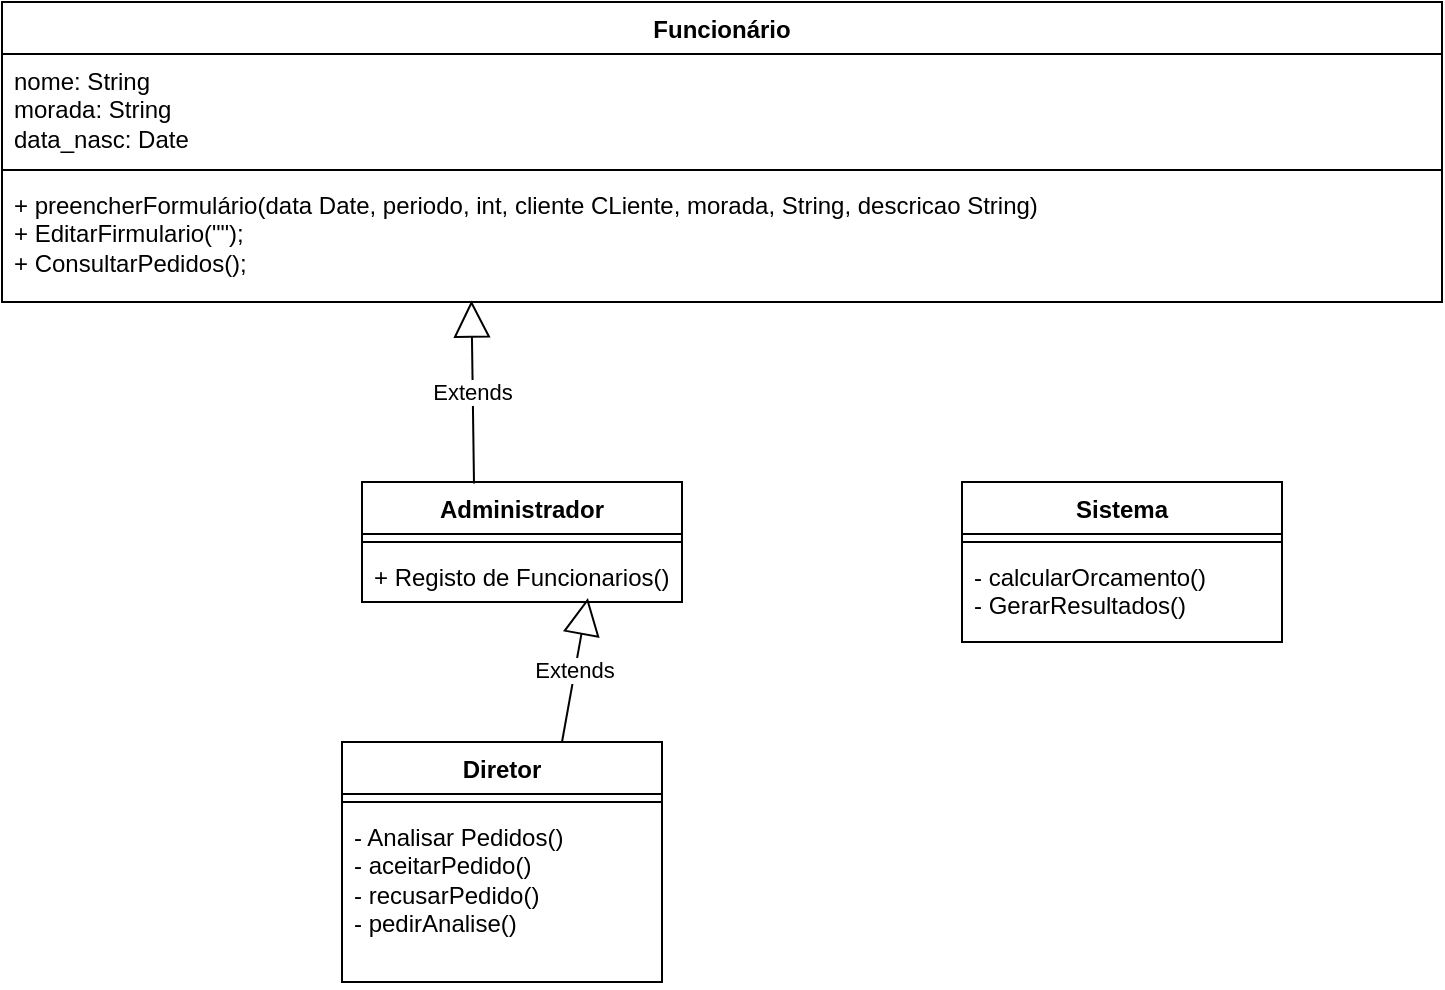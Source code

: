 <mxfile version="22.0.8" type="device">
  <diagram name="Página-1" id="VE3rlLXLyhUt1KmBEJr7">
    <mxGraphModel dx="1434" dy="758" grid="1" gridSize="10" guides="1" tooltips="1" connect="1" arrows="1" fold="1" page="1" pageScale="1" pageWidth="827" pageHeight="1169" math="0" shadow="0">
      <root>
        <mxCell id="0" />
        <mxCell id="1" parent="0" />
        <mxCell id="xHmQIHmPS2sJ4OpI81Cb-1" value="Funcionário" style="swimlane;fontStyle=1;align=center;verticalAlign=top;childLayout=stackLayout;horizontal=1;startSize=26;horizontalStack=0;resizeParent=1;resizeParentMax=0;resizeLast=0;collapsible=1;marginBottom=0;whiteSpace=wrap;html=1;" vertex="1" parent="1">
          <mxGeometry x="60" y="60" width="720" height="150" as="geometry" />
        </mxCell>
        <mxCell id="xHmQIHmPS2sJ4OpI81Cb-2" value="nome: String&lt;br&gt;morada: String&lt;br&gt;data_nasc: Date" style="text;strokeColor=none;fillColor=none;align=left;verticalAlign=top;spacingLeft=4;spacingRight=4;overflow=hidden;rotatable=0;points=[[0,0.5],[1,0.5]];portConstraint=eastwest;whiteSpace=wrap;html=1;" vertex="1" parent="xHmQIHmPS2sJ4OpI81Cb-1">
          <mxGeometry y="26" width="720" height="54" as="geometry" />
        </mxCell>
        <mxCell id="xHmQIHmPS2sJ4OpI81Cb-3" value="" style="line;strokeWidth=1;fillColor=none;align=left;verticalAlign=middle;spacingTop=-1;spacingLeft=3;spacingRight=3;rotatable=0;labelPosition=right;points=[];portConstraint=eastwest;strokeColor=inherit;" vertex="1" parent="xHmQIHmPS2sJ4OpI81Cb-1">
          <mxGeometry y="80" width="720" height="8" as="geometry" />
        </mxCell>
        <mxCell id="xHmQIHmPS2sJ4OpI81Cb-4" value="+ preencherFormulário(data Date, periodo, int, cliente CLiente, morada, String, descricao String)&lt;br&gt;+ EditarFirmulario(&quot;&quot;);&lt;br&gt;+ ConsultarPedidos();" style="text;strokeColor=none;fillColor=none;align=left;verticalAlign=top;spacingLeft=4;spacingRight=4;overflow=hidden;rotatable=0;points=[[0,0.5],[1,0.5]];portConstraint=eastwest;whiteSpace=wrap;html=1;" vertex="1" parent="xHmQIHmPS2sJ4OpI81Cb-1">
          <mxGeometry y="88" width="720" height="62" as="geometry" />
        </mxCell>
        <mxCell id="xHmQIHmPS2sJ4OpI81Cb-5" value="Administrador" style="swimlane;fontStyle=1;align=center;verticalAlign=top;childLayout=stackLayout;horizontal=1;startSize=26;horizontalStack=0;resizeParent=1;resizeParentMax=0;resizeLast=0;collapsible=1;marginBottom=0;whiteSpace=wrap;html=1;" vertex="1" parent="1">
          <mxGeometry x="240" y="300" width="160" height="60" as="geometry" />
        </mxCell>
        <mxCell id="xHmQIHmPS2sJ4OpI81Cb-7" value="" style="line;strokeWidth=1;fillColor=none;align=left;verticalAlign=middle;spacingTop=-1;spacingLeft=3;spacingRight=3;rotatable=0;labelPosition=right;points=[];portConstraint=eastwest;strokeColor=inherit;" vertex="1" parent="xHmQIHmPS2sJ4OpI81Cb-5">
          <mxGeometry y="26" width="160" height="8" as="geometry" />
        </mxCell>
        <mxCell id="xHmQIHmPS2sJ4OpI81Cb-8" value="+ Registo de Funcionarios()" style="text;strokeColor=none;fillColor=none;align=left;verticalAlign=top;spacingLeft=4;spacingRight=4;overflow=hidden;rotatable=0;points=[[0,0.5],[1,0.5]];portConstraint=eastwest;whiteSpace=wrap;html=1;" vertex="1" parent="xHmQIHmPS2sJ4OpI81Cb-5">
          <mxGeometry y="34" width="160" height="26" as="geometry" />
        </mxCell>
        <mxCell id="xHmQIHmPS2sJ4OpI81Cb-10" value="Extends" style="endArrow=block;endSize=16;endFill=0;html=1;rounded=0;entryX=0.326;entryY=0.988;entryDx=0;entryDy=0;entryPerimeter=0;exitX=0.35;exitY=0.012;exitDx=0;exitDy=0;exitPerimeter=0;" edge="1" parent="1" source="xHmQIHmPS2sJ4OpI81Cb-5" target="xHmQIHmPS2sJ4OpI81Cb-4">
          <mxGeometry width="160" relative="1" as="geometry">
            <mxPoint x="300" y="372" as="sourcePoint" />
            <mxPoint x="514.224" y="173.998" as="targetPoint" />
          </mxGeometry>
        </mxCell>
        <mxCell id="xHmQIHmPS2sJ4OpI81Cb-12" value="Diretor" style="swimlane;fontStyle=1;align=center;verticalAlign=top;childLayout=stackLayout;horizontal=1;startSize=26;horizontalStack=0;resizeParent=1;resizeParentMax=0;resizeLast=0;collapsible=1;marginBottom=0;whiteSpace=wrap;html=1;" vertex="1" parent="1">
          <mxGeometry x="230" y="430" width="160" height="120" as="geometry" />
        </mxCell>
        <mxCell id="xHmQIHmPS2sJ4OpI81Cb-16" value="Extends" style="endArrow=block;endSize=16;endFill=0;html=1;rounded=0;entryX=0.706;entryY=0.923;entryDx=0;entryDy=0;entryPerimeter=0;" edge="1" parent="xHmQIHmPS2sJ4OpI81Cb-12" target="xHmQIHmPS2sJ4OpI81Cb-8">
          <mxGeometry width="160" relative="1" as="geometry">
            <mxPoint x="110" as="sourcePoint" />
            <mxPoint x="270" as="targetPoint" />
          </mxGeometry>
        </mxCell>
        <mxCell id="xHmQIHmPS2sJ4OpI81Cb-14" value="" style="line;strokeWidth=1;fillColor=none;align=left;verticalAlign=middle;spacingTop=-1;spacingLeft=3;spacingRight=3;rotatable=0;labelPosition=right;points=[];portConstraint=eastwest;strokeColor=inherit;" vertex="1" parent="xHmQIHmPS2sJ4OpI81Cb-12">
          <mxGeometry y="26" width="160" height="8" as="geometry" />
        </mxCell>
        <mxCell id="xHmQIHmPS2sJ4OpI81Cb-15" value="- Analisar Pedidos()&lt;br&gt;- aceitarPedido()&lt;br&gt;- recusarPedido()&lt;br&gt;- pedirAnalise()" style="text;strokeColor=none;fillColor=none;align=left;verticalAlign=top;spacingLeft=4;spacingRight=4;overflow=hidden;rotatable=0;points=[[0,0.5],[1,0.5]];portConstraint=eastwest;whiteSpace=wrap;html=1;" vertex="1" parent="xHmQIHmPS2sJ4OpI81Cb-12">
          <mxGeometry y="34" width="160" height="86" as="geometry" />
        </mxCell>
        <mxCell id="xHmQIHmPS2sJ4OpI81Cb-17" value="Sistema" style="swimlane;fontStyle=1;align=center;verticalAlign=top;childLayout=stackLayout;horizontal=1;startSize=26;horizontalStack=0;resizeParent=1;resizeParentMax=0;resizeLast=0;collapsible=1;marginBottom=0;whiteSpace=wrap;html=1;" vertex="1" parent="1">
          <mxGeometry x="540" y="300" width="160" height="80" as="geometry" />
        </mxCell>
        <mxCell id="xHmQIHmPS2sJ4OpI81Cb-19" value="" style="line;strokeWidth=1;fillColor=none;align=left;verticalAlign=middle;spacingTop=-1;spacingLeft=3;spacingRight=3;rotatable=0;labelPosition=right;points=[];portConstraint=eastwest;strokeColor=inherit;" vertex="1" parent="xHmQIHmPS2sJ4OpI81Cb-17">
          <mxGeometry y="26" width="160" height="8" as="geometry" />
        </mxCell>
        <mxCell id="xHmQIHmPS2sJ4OpI81Cb-20" value="- calcularOrcamento()&lt;br&gt;- GerarResultados()" style="text;strokeColor=none;fillColor=none;align=left;verticalAlign=top;spacingLeft=4;spacingRight=4;overflow=hidden;rotatable=0;points=[[0,0.5],[1,0.5]];portConstraint=eastwest;whiteSpace=wrap;html=1;" vertex="1" parent="xHmQIHmPS2sJ4OpI81Cb-17">
          <mxGeometry y="34" width="160" height="46" as="geometry" />
        </mxCell>
      </root>
    </mxGraphModel>
  </diagram>
</mxfile>
